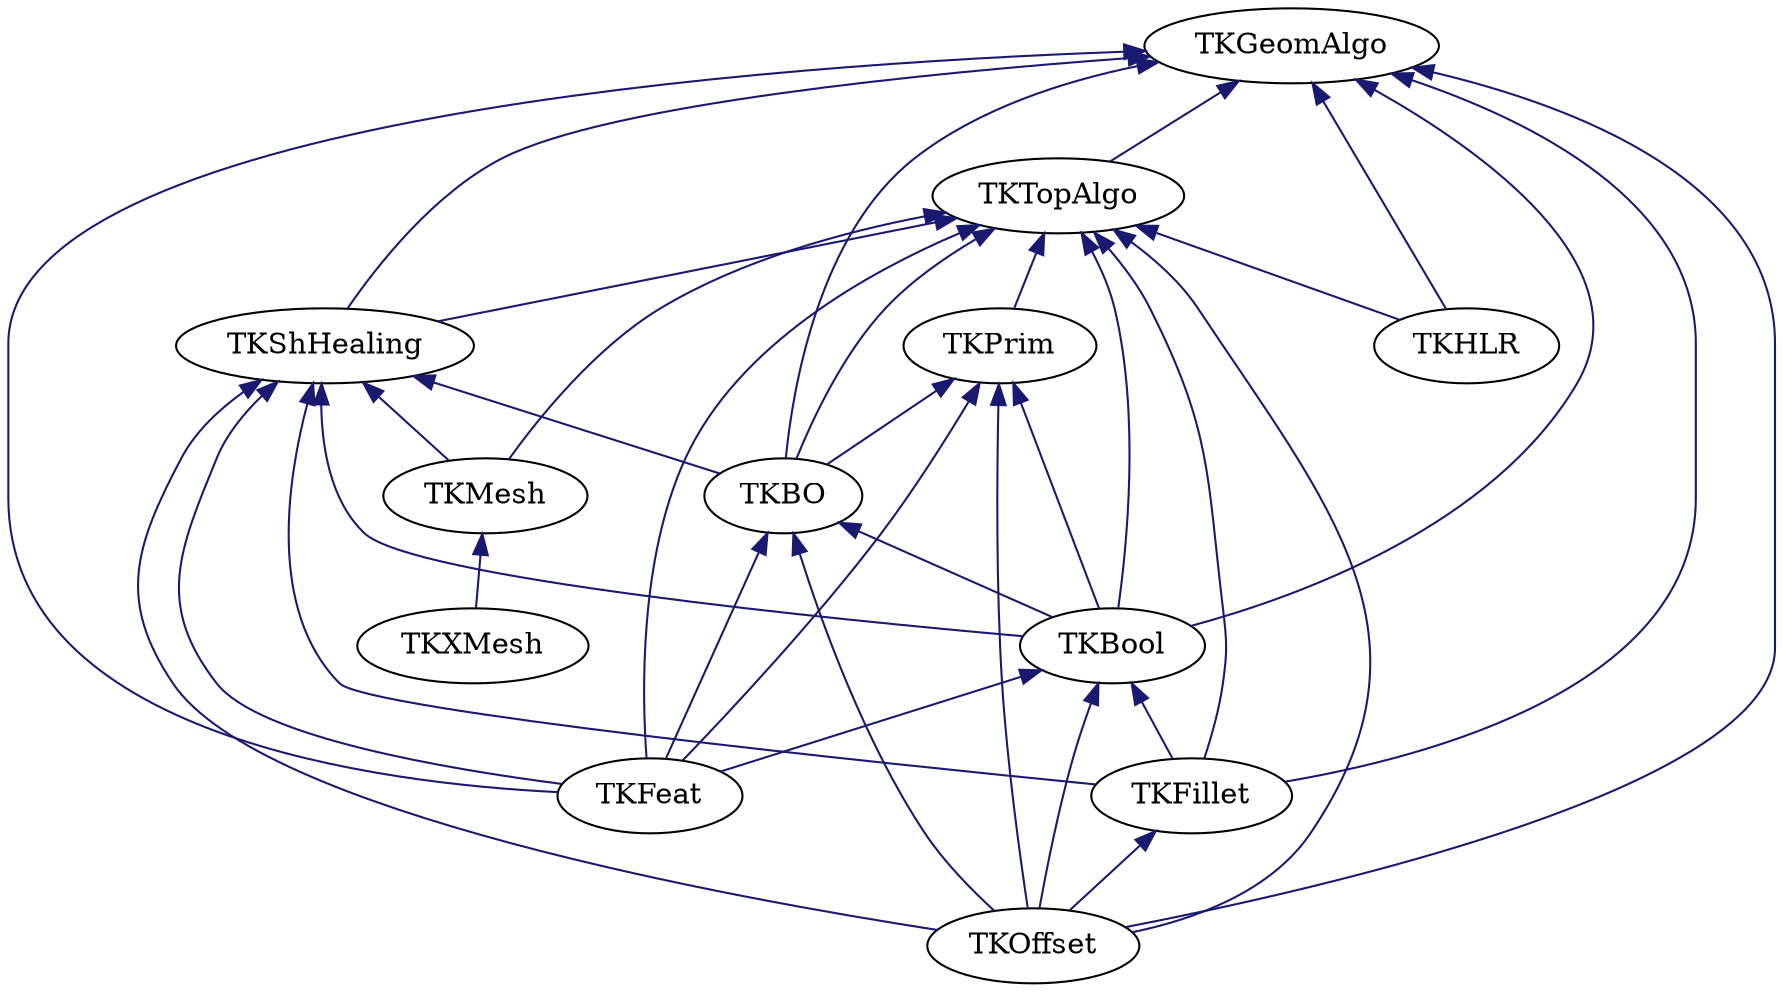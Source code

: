 digraph schema_ModelingAlgorithms
{
	TKGeomAlgo [ URL = "toolkit_tkgeomalgo.html" ]
	TKTopAlgo [ URL = "toolkit_tktopalgo.html" ]
	TKGeomAlgo -> TKTopAlgo [ dir = "back", color = "midnightblue", style = "solid" ]
	TKPrim [ URL = "toolkit_tkprim.html" ]
	TKTopAlgo -> TKPrim [ dir = "back", color = "midnightblue", style = "solid" ]
	TKBO [ URL = "toolkit_tkbo.html" ]
	TKTopAlgo -> TKBO [ dir = "back", color = "midnightblue", style = "solid" ]
	TKGeomAlgo -> TKBO [ dir = "back", color = "midnightblue", style = "solid" ]
	TKPrim -> TKBO [ dir = "back", color = "midnightblue", style = "solid" ]
	TKShHealing -> TKBO [ dir = "back", color = "midnightblue", style = "solid" ]
	TKBool [ URL = "toolkit_tkbool.html" ]
	TKTopAlgo -> TKBool [ dir = "back", color = "midnightblue", style = "solid" ]
	TKPrim -> TKBool [ dir = "back", color = "midnightblue", style = "solid" ]
	TKShHealing -> TKBool [ dir = "back", color = "midnightblue", style = "solid" ]
	TKGeomAlgo -> TKBool [ dir = "back", color = "midnightblue", style = "solid" ]
	TKBO -> TKBool [ dir = "back", color = "midnightblue", style = "solid" ]
	TKHLR [ URL = "toolkit_tkhlr.html" ]
	TKGeomAlgo -> TKHLR [ dir = "back", color = "midnightblue", style = "solid" ]
	TKTopAlgo -> TKHLR [ dir = "back", color = "midnightblue", style = "solid" ]
	TKFillet [ URL = "toolkit_tkfillet.html" ]
	TKGeomAlgo -> TKFillet [ dir = "back", color = "midnightblue", style = "solid" ]
	TKTopAlgo -> TKFillet [ dir = "back", color = "midnightblue", style = "solid" ]
	TKBool -> TKFillet [ dir = "back", color = "midnightblue", style = "solid" ]
	TKShHealing -> TKFillet [ dir = "back", color = "midnightblue", style = "solid" ]
	TKOffset [ URL = "toolkit_tkoffset.html" ]
	TKFillet -> TKOffset [ dir = "back", color = "midnightblue", style = "solid" ]
	TKTopAlgo -> TKOffset [ dir = "back", color = "midnightblue", style = "solid" ]
	TKGeomAlgo -> TKOffset [ dir = "back", color = "midnightblue", style = "solid" ]
	TKShHealing -> TKOffset [ dir = "back", color = "midnightblue", style = "solid" ]
	TKBO -> TKOffset [ dir = "back", color = "midnightblue", style = "solid" ]
	TKPrim -> TKOffset [ dir = "back", color = "midnightblue", style = "solid" ]
	TKBool -> TKOffset [ dir = "back", color = "midnightblue", style = "solid" ]
	TKFeat [ URL = "toolkit_tkfeat.html" ]
	TKTopAlgo -> TKFeat [ dir = "back", color = "midnightblue", style = "solid" ]
	TKGeomAlgo -> TKFeat [ dir = "back", color = "midnightblue", style = "solid" ]
	TKPrim -> TKFeat [ dir = "back", color = "midnightblue", style = "solid" ]
	TKBO -> TKFeat [ dir = "back", color = "midnightblue", style = "solid" ]
	TKBool -> TKFeat [ dir = "back", color = "midnightblue", style = "solid" ]
	TKShHealing -> TKFeat [ dir = "back", color = "midnightblue", style = "solid" ]
	TKMesh [ URL = "toolkit_tkmesh.html" ]
	TKTopAlgo -> TKMesh [ dir = "back", color = "midnightblue", style = "solid" ]
	TKShHealing -> TKMesh [ dir = "back", color = "midnightblue", style = "solid" ]
	TKXMesh [ URL = "toolkit_tkxmesh.html" ]
	TKMesh -> TKXMesh [ dir = "back", color = "midnightblue", style = "solid" ]
	TKShHealing [ URL = "toolkit_tkshhealing.html" ]
	TKTopAlgo -> TKShHealing [ dir = "back", color = "midnightblue", style = "solid" ]
	TKGeomAlgo -> TKShHealing [ dir = "back", color = "midnightblue", style = "solid" ]
}
